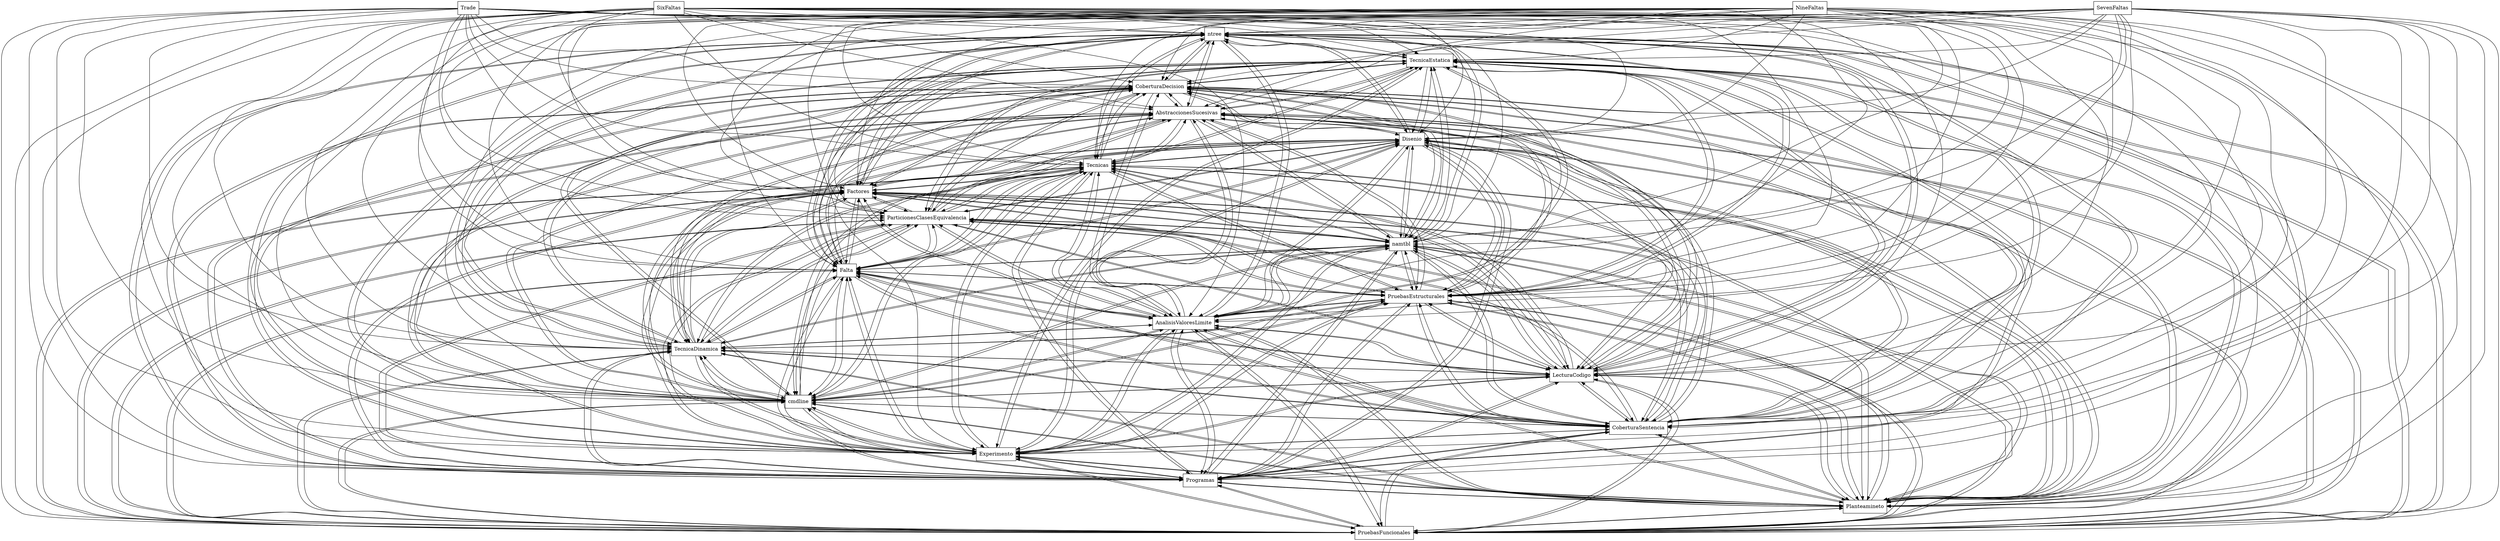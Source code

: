 digraph{
graph [rankdir=TB];
node [shape=box];
edge [arrowhead=normal];
0[label="ntree",]
1[label="TecnicaEstatica",]
2[label="PruebasFuncionales",]
3[label="Planteamineto",]
4[label="Programas",]
5[label="Experimento",]
6[label="Trade",]
7[label="CoberturaSentencia",]
8[label="cmdline",]
9[label="SixFaltas",]
10[label="LecturaCodigo",]
11[label="TecnicaDinamica",]
12[label="NineFaltas",]
13[label="AnalisisValoresLimite",]
14[label="PruebasEstructurales",]
15[label="Falta",]
16[label="namtbl",]
17[label="ParticionesClasesEquivalencia",]
18[label="Factores",]
19[label="SevenFaltas",]
20[label="Tecnicas",]
21[label="Disenio",]
22[label="AbstraccionesSucesivas",]
23[label="CoberturaDecision",]
0->1[label="",]
0->2[label="",]
0->3[label="",]
0->4[label="",]
0->5[label="",]
0->7[label="",]
0->8[label="",]
0->10[label="",]
0->11[label="",]
0->13[label="",]
0->14[label="",]
0->15[label="",]
0->16[label="",]
0->17[label="",]
0->18[label="",]
0->20[label="",]
0->21[label="",]
0->22[label="",]
0->23[label="",]
1->0[label="",]
1->2[label="",]
1->3[label="",]
1->4[label="",]
1->5[label="",]
1->7[label="",]
1->8[label="",]
1->10[label="",]
1->11[label="",]
1->13[label="",]
1->14[label="",]
1->15[label="",]
1->16[label="",]
1->17[label="",]
1->18[label="",]
1->20[label="",]
1->21[label="",]
1->22[label="",]
1->23[label="",]
2->0[label="",]
2->1[label="",]
2->3[label="",]
2->4[label="",]
2->5[label="",]
2->7[label="",]
2->8[label="",]
2->10[label="",]
2->11[label="",]
2->13[label="",]
2->14[label="",]
2->15[label="",]
2->16[label="",]
2->17[label="",]
2->18[label="",]
2->20[label="",]
2->21[label="",]
2->22[label="",]
2->23[label="",]
3->0[label="",]
3->1[label="",]
3->2[label="",]
3->4[label="",]
3->5[label="",]
3->7[label="",]
3->8[label="",]
3->10[label="",]
3->11[label="",]
3->13[label="",]
3->14[label="",]
3->15[label="",]
3->16[label="",]
3->17[label="",]
3->18[label="",]
3->20[label="",]
3->21[label="",]
3->22[label="",]
3->23[label="",]
4->0[label="",]
4->1[label="",]
4->2[label="",]
4->3[label="",]
4->5[label="",]
4->7[label="",]
4->8[label="",]
4->10[label="",]
4->11[label="",]
4->13[label="",]
4->14[label="",]
4->15[label="",]
4->16[label="",]
4->17[label="",]
4->18[label="",]
4->20[label="",]
4->21[label="",]
4->22[label="",]
4->23[label="",]
5->0[label="",]
5->1[label="",]
5->2[label="",]
5->3[label="",]
5->4[label="",]
5->7[label="",]
5->8[label="",]
5->10[label="",]
5->11[label="",]
5->13[label="",]
5->14[label="",]
5->15[label="",]
5->16[label="",]
5->17[label="",]
5->18[label="",]
5->20[label="",]
5->21[label="",]
5->22[label="",]
5->23[label="",]
6->0[label="",]
6->1[label="",]
6->2[label="",]
6->3[label="",]
6->4[label="",]
6->5[label="",]
6->7[label="",]
6->8[label="",]
6->10[label="",]
6->11[label="",]
6->13[label="",]
6->14[label="",]
6->15[label="",]
6->16[label="",]
6->17[label="",]
6->18[label="",]
6->20[label="",]
6->21[label="",]
6->22[label="",]
6->23[label="",]
7->0[label="",]
7->1[label="",]
7->2[label="",]
7->3[label="",]
7->4[label="",]
7->5[label="",]
7->8[label="",]
7->10[label="",]
7->11[label="",]
7->13[label="",]
7->14[label="",]
7->15[label="",]
7->16[label="",]
7->17[label="",]
7->18[label="",]
7->20[label="",]
7->21[label="",]
7->22[label="",]
7->23[label="",]
8->0[label="",]
8->1[label="",]
8->2[label="",]
8->3[label="",]
8->4[label="",]
8->5[label="",]
8->7[label="",]
8->10[label="",]
8->11[label="",]
8->13[label="",]
8->14[label="",]
8->15[label="",]
8->16[label="",]
8->17[label="",]
8->18[label="",]
8->20[label="",]
8->21[label="",]
8->22[label="",]
8->23[label="",]
9->0[label="",]
9->1[label="",]
9->2[label="",]
9->3[label="",]
9->4[label="",]
9->5[label="",]
9->7[label="",]
9->8[label="",]
9->10[label="",]
9->11[label="",]
9->13[label="",]
9->14[label="",]
9->15[label="",]
9->16[label="",]
9->17[label="",]
9->18[label="",]
9->20[label="",]
9->21[label="",]
9->22[label="",]
9->23[label="",]
10->0[label="",]
10->1[label="",]
10->2[label="",]
10->3[label="",]
10->4[label="",]
10->5[label="",]
10->7[label="",]
10->8[label="",]
10->11[label="",]
10->13[label="",]
10->14[label="",]
10->15[label="",]
10->16[label="",]
10->17[label="",]
10->18[label="",]
10->20[label="",]
10->21[label="",]
10->22[label="",]
10->23[label="",]
11->0[label="",]
11->1[label="",]
11->2[label="",]
11->3[label="",]
11->4[label="",]
11->5[label="",]
11->7[label="",]
11->8[label="",]
11->10[label="",]
11->13[label="",]
11->14[label="",]
11->15[label="",]
11->16[label="",]
11->17[label="",]
11->18[label="",]
11->20[label="",]
11->21[label="",]
11->22[label="",]
11->23[label="",]
12->0[label="",]
12->1[label="",]
12->2[label="",]
12->3[label="",]
12->4[label="",]
12->5[label="",]
12->7[label="",]
12->8[label="",]
12->10[label="",]
12->11[label="",]
12->13[label="",]
12->14[label="",]
12->15[label="",]
12->16[label="",]
12->17[label="",]
12->18[label="",]
12->20[label="",]
12->21[label="",]
12->22[label="",]
12->23[label="",]
13->0[label="",]
13->1[label="",]
13->2[label="",]
13->3[label="",]
13->4[label="",]
13->5[label="",]
13->7[label="",]
13->8[label="",]
13->10[label="",]
13->11[label="",]
13->14[label="",]
13->15[label="",]
13->16[label="",]
13->17[label="",]
13->18[label="",]
13->20[label="",]
13->21[label="",]
13->22[label="",]
13->23[label="",]
14->0[label="",]
14->1[label="",]
14->2[label="",]
14->3[label="",]
14->4[label="",]
14->5[label="",]
14->7[label="",]
14->8[label="",]
14->10[label="",]
14->11[label="",]
14->13[label="",]
14->15[label="",]
14->16[label="",]
14->17[label="",]
14->18[label="",]
14->20[label="",]
14->21[label="",]
14->22[label="",]
14->23[label="",]
15->0[label="",]
15->1[label="",]
15->2[label="",]
15->3[label="",]
15->4[label="",]
15->5[label="",]
15->7[label="",]
15->8[label="",]
15->10[label="",]
15->11[label="",]
15->13[label="",]
15->14[label="",]
15->16[label="",]
15->17[label="",]
15->18[label="",]
15->20[label="",]
15->21[label="",]
15->22[label="",]
15->23[label="",]
16->0[label="",]
16->1[label="",]
16->2[label="",]
16->3[label="",]
16->4[label="",]
16->5[label="",]
16->7[label="",]
16->8[label="",]
16->10[label="",]
16->11[label="",]
16->13[label="",]
16->14[label="",]
16->15[label="",]
16->17[label="",]
16->18[label="",]
16->20[label="",]
16->21[label="",]
16->22[label="",]
16->23[label="",]
17->0[label="",]
17->1[label="",]
17->2[label="",]
17->3[label="",]
17->4[label="",]
17->5[label="",]
17->7[label="",]
17->8[label="",]
17->10[label="",]
17->11[label="",]
17->13[label="",]
17->14[label="",]
17->15[label="",]
17->16[label="",]
17->18[label="",]
17->20[label="",]
17->21[label="",]
17->22[label="",]
17->23[label="",]
18->0[label="",]
18->1[label="",]
18->2[label="",]
18->3[label="",]
18->4[label="",]
18->5[label="",]
18->7[label="",]
18->8[label="",]
18->10[label="",]
18->11[label="",]
18->13[label="",]
18->14[label="",]
18->15[label="",]
18->16[label="",]
18->17[label="",]
18->20[label="",]
18->21[label="",]
18->22[label="",]
18->23[label="",]
19->0[label="",]
19->1[label="",]
19->2[label="",]
19->3[label="",]
19->4[label="",]
19->5[label="",]
19->7[label="",]
19->8[label="",]
19->10[label="",]
19->11[label="",]
19->13[label="",]
19->14[label="",]
19->15[label="",]
19->16[label="",]
19->17[label="",]
19->18[label="",]
19->20[label="",]
19->21[label="",]
19->22[label="",]
19->23[label="",]
20->0[label="",]
20->1[label="",]
20->2[label="",]
20->3[label="",]
20->4[label="",]
20->5[label="",]
20->7[label="",]
20->8[label="",]
20->10[label="",]
20->11[label="",]
20->13[label="",]
20->14[label="",]
20->15[label="",]
20->16[label="",]
20->17[label="",]
20->18[label="",]
20->21[label="",]
20->22[label="",]
20->23[label="",]
21->0[label="",]
21->1[label="",]
21->2[label="",]
21->3[label="",]
21->4[label="",]
21->5[label="",]
21->7[label="",]
21->8[label="",]
21->10[label="",]
21->11[label="",]
21->13[label="",]
21->14[label="",]
21->15[label="",]
21->16[label="",]
21->17[label="",]
21->18[label="",]
21->20[label="",]
21->22[label="",]
21->23[label="",]
22->0[label="",]
22->1[label="",]
22->2[label="",]
22->3[label="",]
22->4[label="",]
22->5[label="",]
22->7[label="",]
22->8[label="",]
22->10[label="",]
22->11[label="",]
22->13[label="",]
22->14[label="",]
22->15[label="",]
22->16[label="",]
22->17[label="",]
22->18[label="",]
22->20[label="",]
22->21[label="",]
22->23[label="",]
23->0[label="",]
23->1[label="",]
23->2[label="",]
23->3[label="",]
23->4[label="",]
23->5[label="",]
23->7[label="",]
23->8[label="",]
23->10[label="",]
23->11[label="",]
23->13[label="",]
23->14[label="",]
23->15[label="",]
23->16[label="",]
23->17[label="",]
23->18[label="",]
23->20[label="",]
23->21[label="",]
23->22[label="",]
}
